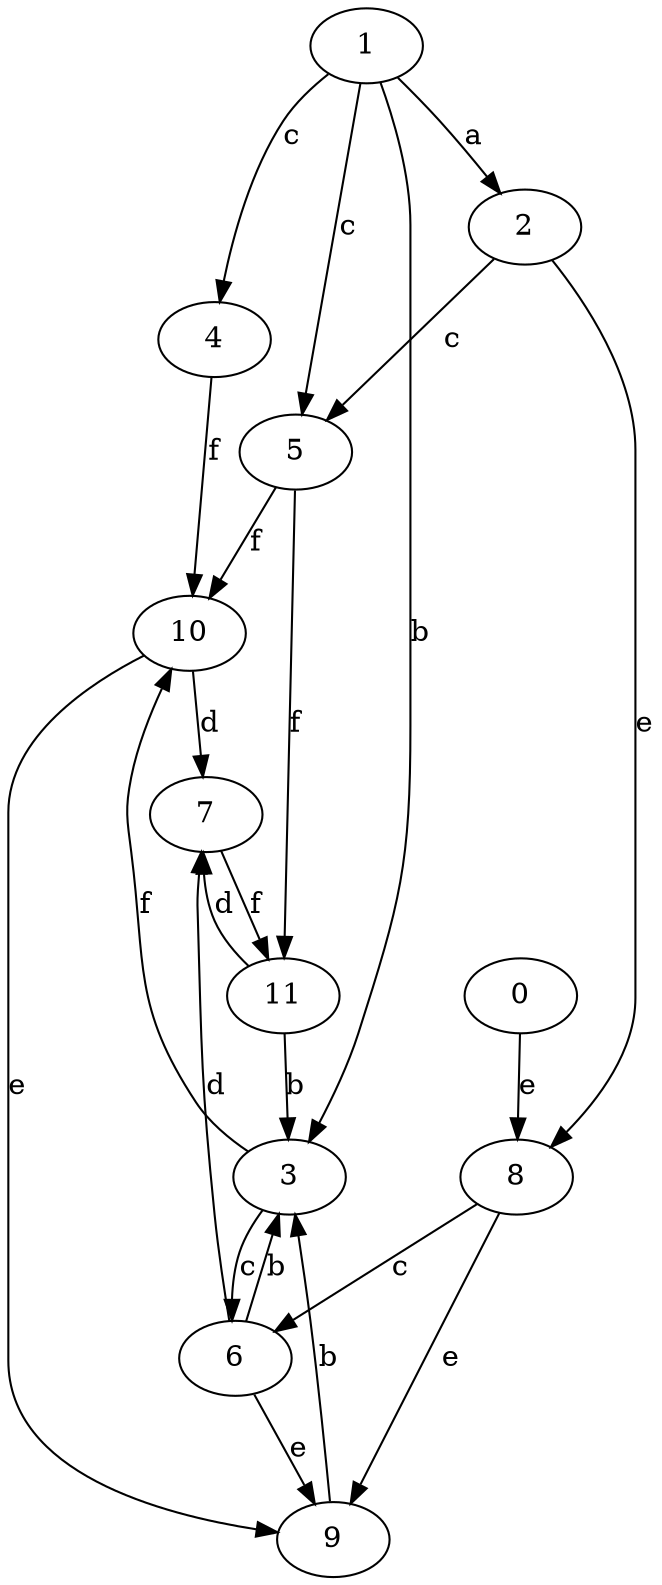 strict digraph  {
1;
2;
3;
4;
5;
6;
0;
7;
8;
9;
10;
11;
1 -> 2  [label=a];
1 -> 3  [label=b];
1 -> 4  [label=c];
1 -> 5  [label=c];
2 -> 5  [label=c];
2 -> 8  [label=e];
3 -> 6  [label=c];
3 -> 10  [label=f];
4 -> 10  [label=f];
5 -> 10  [label=f];
5 -> 11  [label=f];
6 -> 3  [label=b];
6 -> 7  [label=d];
6 -> 9  [label=e];
0 -> 8  [label=e];
7 -> 11  [label=f];
8 -> 6  [label=c];
8 -> 9  [label=e];
9 -> 3  [label=b];
10 -> 7  [label=d];
10 -> 9  [label=e];
11 -> 3  [label=b];
11 -> 7  [label=d];
}
